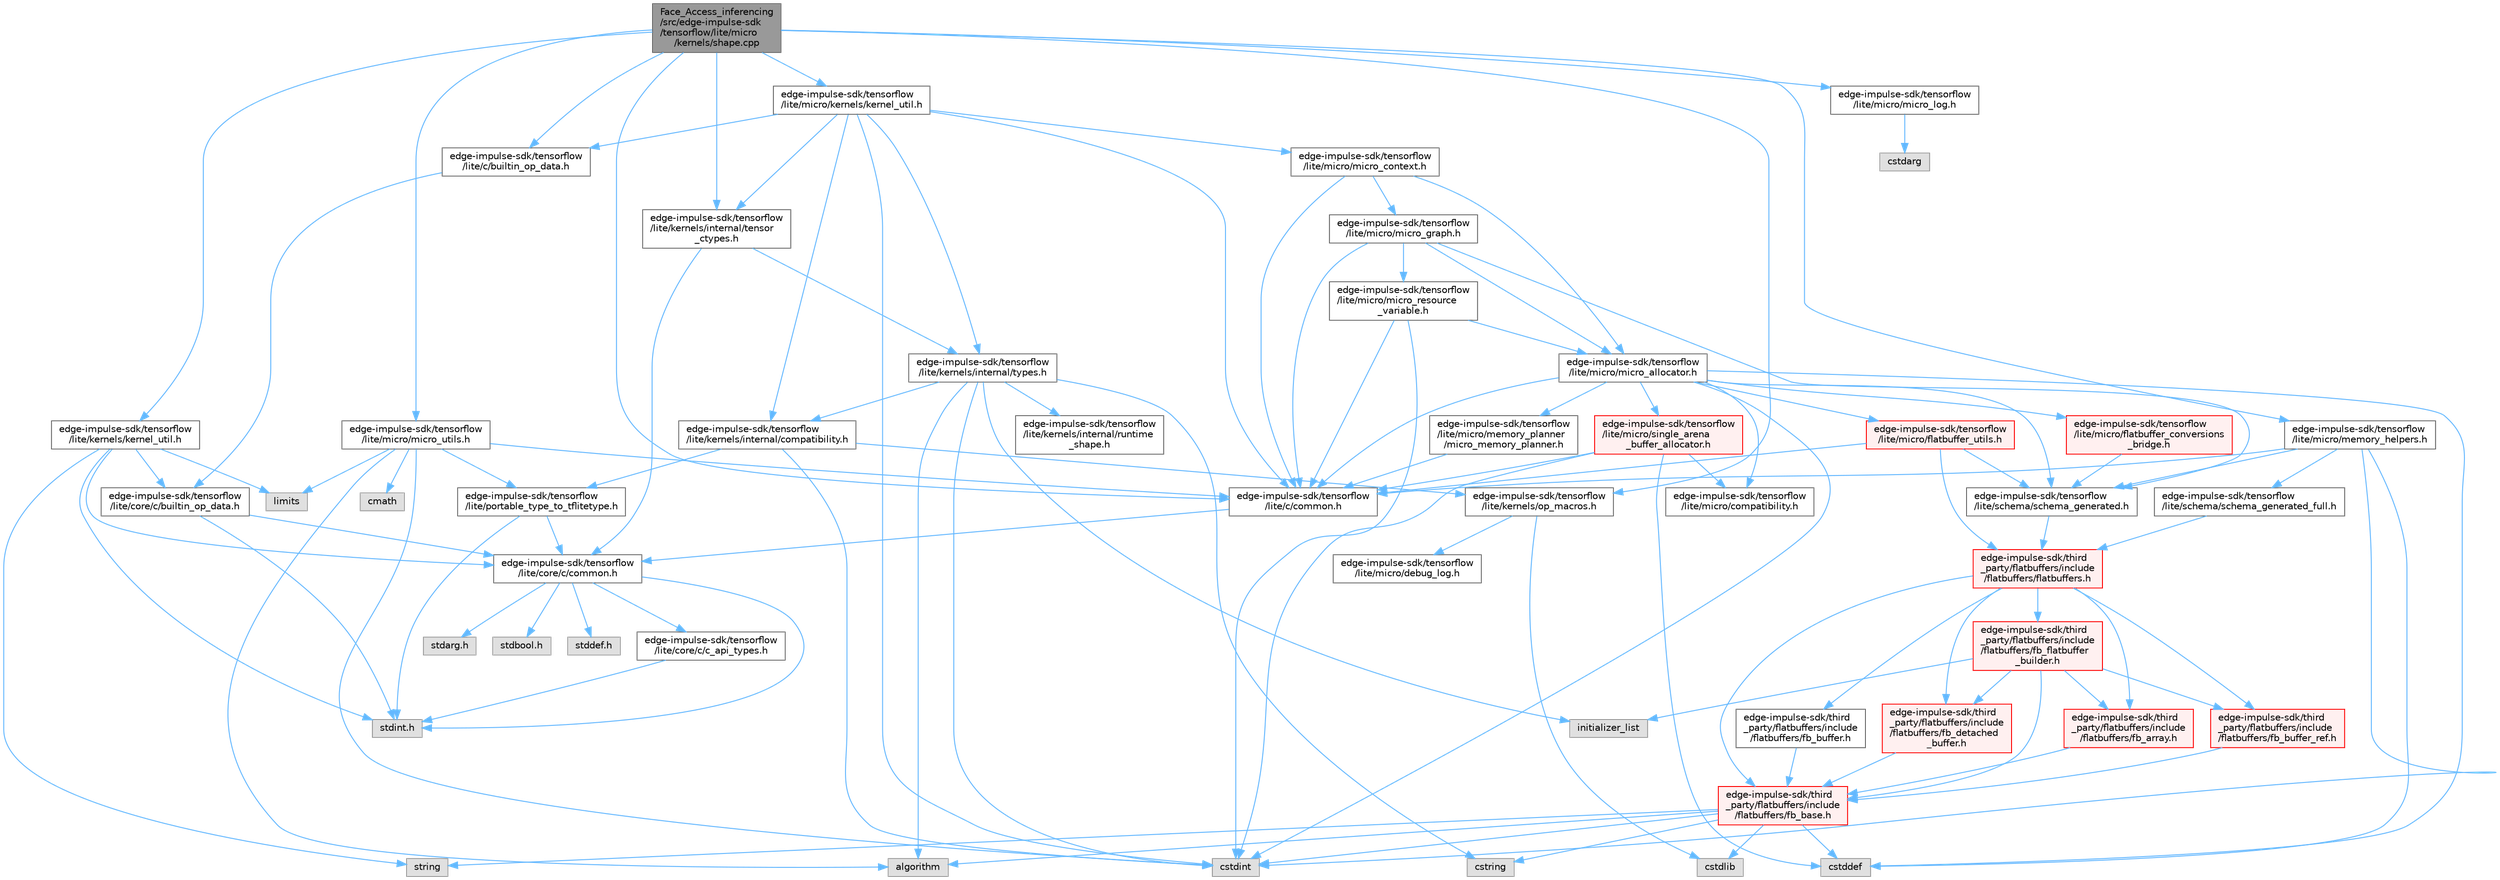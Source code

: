 digraph "Face_Access_inferencing/src/edge-impulse-sdk/tensorflow/lite/micro/kernels/shape.cpp"
{
 // LATEX_PDF_SIZE
  bgcolor="transparent";
  edge [fontname=Helvetica,fontsize=10,labelfontname=Helvetica,labelfontsize=10];
  node [fontname=Helvetica,fontsize=10,shape=box,height=0.2,width=0.4];
  Node1 [id="Node000001",label="Face_Access_inferencing\l/src/edge-impulse-sdk\l/tensorflow/lite/micro\l/kernels/shape.cpp",height=0.2,width=0.4,color="gray40", fillcolor="grey60", style="filled", fontcolor="black",tooltip=" "];
  Node1 -> Node2 [id="edge1_Node000001_Node000002",color="steelblue1",style="solid",tooltip=" "];
  Node2 [id="Node000002",label="edge-impulse-sdk/tensorflow\l/lite/c/builtin_op_data.h",height=0.2,width=0.4,color="grey40", fillcolor="white", style="filled",URL="$_face___access__inferencing_2src_2edge-impulse-sdk_2tensorflow_2lite_2c_2builtin__op__data_8h.html",tooltip=" "];
  Node2 -> Node3 [id="edge2_Node000002_Node000003",color="steelblue1",style="solid",tooltip=" "];
  Node3 [id="Node000003",label="edge-impulse-sdk/tensorflow\l/lite/core/c/builtin_op_data.h",height=0.2,width=0.4,color="grey40", fillcolor="white", style="filled",URL="$_face___access__inferencing_2src_2edge-impulse-sdk_2tensorflow_2lite_2core_2c_2builtin__op__data_8h.html",tooltip=" "];
  Node3 -> Node4 [id="edge3_Node000003_Node000004",color="steelblue1",style="solid",tooltip=" "];
  Node4 [id="Node000004",label="stdint.h",height=0.2,width=0.4,color="grey60", fillcolor="#E0E0E0", style="filled",tooltip=" "];
  Node3 -> Node5 [id="edge4_Node000003_Node000005",color="steelblue1",style="solid",tooltip=" "];
  Node5 [id="Node000005",label="edge-impulse-sdk/tensorflow\l/lite/core/c/common.h",height=0.2,width=0.4,color="grey40", fillcolor="white", style="filled",URL="$_face___access__inferencing_2src_2edge-impulse-sdk_2tensorflow_2lite_2core_2c_2common_8h.html",tooltip=" "];
  Node5 -> Node6 [id="edge5_Node000005_Node000006",color="steelblue1",style="solid",tooltip=" "];
  Node6 [id="Node000006",label="stdarg.h",height=0.2,width=0.4,color="grey60", fillcolor="#E0E0E0", style="filled",tooltip=" "];
  Node5 -> Node7 [id="edge6_Node000005_Node000007",color="steelblue1",style="solid",tooltip=" "];
  Node7 [id="Node000007",label="stdbool.h",height=0.2,width=0.4,color="grey60", fillcolor="#E0E0E0", style="filled",tooltip=" "];
  Node5 -> Node8 [id="edge7_Node000005_Node000008",color="steelblue1",style="solid",tooltip=" "];
  Node8 [id="Node000008",label="stddef.h",height=0.2,width=0.4,color="grey60", fillcolor="#E0E0E0", style="filled",tooltip=" "];
  Node5 -> Node4 [id="edge8_Node000005_Node000004",color="steelblue1",style="solid",tooltip=" "];
  Node5 -> Node9 [id="edge9_Node000005_Node000009",color="steelblue1",style="solid",tooltip=" "];
  Node9 [id="Node000009",label="edge-impulse-sdk/tensorflow\l/lite/core/c/c_api_types.h",height=0.2,width=0.4,color="grey40", fillcolor="white", style="filled",URL="$_face___access__inferencing_2src_2edge-impulse-sdk_2tensorflow_2lite_2core_2c_2c__api__types_8h.html",tooltip=" "];
  Node9 -> Node4 [id="edge10_Node000009_Node000004",color="steelblue1",style="solid",tooltip=" "];
  Node1 -> Node10 [id="edge11_Node000001_Node000010",color="steelblue1",style="solid",tooltip=" "];
  Node10 [id="Node000010",label="edge-impulse-sdk/tensorflow\l/lite/c/common.h",height=0.2,width=0.4,color="grey40", fillcolor="white", style="filled",URL="$_face___access__inferencing_2src_2edge-impulse-sdk_2tensorflow_2lite_2c_2common_8h.html",tooltip=" "];
  Node10 -> Node5 [id="edge12_Node000010_Node000005",color="steelblue1",style="solid",tooltip=" "];
  Node1 -> Node11 [id="edge13_Node000001_Node000011",color="steelblue1",style="solid",tooltip=" "];
  Node11 [id="Node000011",label="edge-impulse-sdk/tensorflow\l/lite/kernels/internal/tensor\l_ctypes.h",height=0.2,width=0.4,color="grey40", fillcolor="white", style="filled",URL="$_face___access__inferencing_2src_2edge-impulse-sdk_2tensorflow_2lite_2kernels_2internal_2tensor__ctypes_8h.html",tooltip=" "];
  Node11 -> Node5 [id="edge14_Node000011_Node000005",color="steelblue1",style="solid",tooltip=" "];
  Node11 -> Node12 [id="edge15_Node000011_Node000012",color="steelblue1",style="solid",tooltip=" "];
  Node12 [id="Node000012",label="edge-impulse-sdk/tensorflow\l/lite/kernels/internal/types.h",height=0.2,width=0.4,color="grey40", fillcolor="white", style="filled",URL="$_face___access__inferencing_2src_2edge-impulse-sdk_2tensorflow_2lite_2kernels_2internal_2types_8h.html",tooltip=" "];
  Node12 -> Node13 [id="edge16_Node000012_Node000013",color="steelblue1",style="solid",tooltip=" "];
  Node13 [id="Node000013",label="algorithm",height=0.2,width=0.4,color="grey60", fillcolor="#E0E0E0", style="filled",tooltip=" "];
  Node12 -> Node14 [id="edge17_Node000012_Node000014",color="steelblue1",style="solid",tooltip=" "];
  Node14 [id="Node000014",label="cstdint",height=0.2,width=0.4,color="grey60", fillcolor="#E0E0E0", style="filled",tooltip=" "];
  Node12 -> Node15 [id="edge18_Node000012_Node000015",color="steelblue1",style="solid",tooltip=" "];
  Node15 [id="Node000015",label="cstring",height=0.2,width=0.4,color="grey60", fillcolor="#E0E0E0", style="filled",tooltip=" "];
  Node12 -> Node16 [id="edge19_Node000012_Node000016",color="steelblue1",style="solid",tooltip=" "];
  Node16 [id="Node000016",label="initializer_list",height=0.2,width=0.4,color="grey60", fillcolor="#E0E0E0", style="filled",tooltip=" "];
  Node12 -> Node17 [id="edge20_Node000012_Node000017",color="steelblue1",style="solid",tooltip=" "];
  Node17 [id="Node000017",label="edge-impulse-sdk/tensorflow\l/lite/kernels/internal/compatibility.h",height=0.2,width=0.4,color="grey40", fillcolor="white", style="filled",URL="$_face___access__inferencing_2src_2edge-impulse-sdk_2tensorflow_2lite_2kernels_2internal_2compatibility_8h.html",tooltip=" "];
  Node17 -> Node14 [id="edge21_Node000017_Node000014",color="steelblue1",style="solid",tooltip=" "];
  Node17 -> Node18 [id="edge22_Node000017_Node000018",color="steelblue1",style="solid",tooltip=" "];
  Node18 [id="Node000018",label="edge-impulse-sdk/tensorflow\l/lite/portable_type_to_tflitetype.h",height=0.2,width=0.4,color="grey40", fillcolor="white", style="filled",URL="$_face___access__inferencing_2src_2edge-impulse-sdk_2tensorflow_2lite_2portable__type__to__tflitetype_8h.html",tooltip=" "];
  Node18 -> Node4 [id="edge23_Node000018_Node000004",color="steelblue1",style="solid",tooltip=" "];
  Node18 -> Node5 [id="edge24_Node000018_Node000005",color="steelblue1",style="solid",tooltip=" "];
  Node17 -> Node19 [id="edge25_Node000017_Node000019",color="steelblue1",style="solid",tooltip=" "];
  Node19 [id="Node000019",label="edge-impulse-sdk/tensorflow\l/lite/kernels/op_macros.h",height=0.2,width=0.4,color="grey40", fillcolor="white", style="filled",URL="$_face___access__inferencing_2src_2edge-impulse-sdk_2tensorflow_2lite_2kernels_2op__macros_8h.html",tooltip=" "];
  Node19 -> Node20 [id="edge26_Node000019_Node000020",color="steelblue1",style="solid",tooltip=" "];
  Node20 [id="Node000020",label="edge-impulse-sdk/tensorflow\l/lite/micro/debug_log.h",height=0.2,width=0.4,color="grey40", fillcolor="white", style="filled",URL="$_face___access__inferencing_2src_2edge-impulse-sdk_2tensorflow_2lite_2micro_2debug__log_8h.html",tooltip=" "];
  Node19 -> Node21 [id="edge27_Node000019_Node000021",color="steelblue1",style="solid",tooltip=" "];
  Node21 [id="Node000021",label="cstdlib",height=0.2,width=0.4,color="grey60", fillcolor="#E0E0E0", style="filled",tooltip=" "];
  Node12 -> Node22 [id="edge28_Node000012_Node000022",color="steelblue1",style="solid",tooltip=" "];
  Node22 [id="Node000022",label="edge-impulse-sdk/tensorflow\l/lite/kernels/internal/runtime\l_shape.h",height=0.2,width=0.4,color="grey40", fillcolor="white", style="filled",URL="$_face___access__inferencing_2src_2edge-impulse-sdk_2tensorflow_2lite_2kernels_2internal_2runtime__shape_8h.html",tooltip=" "];
  Node1 -> Node23 [id="edge29_Node000001_Node000023",color="steelblue1",style="solid",tooltip=" "];
  Node23 [id="Node000023",label="edge-impulse-sdk/tensorflow\l/lite/kernels/kernel_util.h",height=0.2,width=0.4,color="grey40", fillcolor="white", style="filled",URL="$_face___access__inferencing_2src_2edge-impulse-sdk_2tensorflow_2lite_2kernels_2kernel__util_8h.html",tooltip=" "];
  Node23 -> Node4 [id="edge30_Node000023_Node000004",color="steelblue1",style="solid",tooltip=" "];
  Node23 -> Node24 [id="edge31_Node000023_Node000024",color="steelblue1",style="solid",tooltip=" "];
  Node24 [id="Node000024",label="limits",height=0.2,width=0.4,color="grey60", fillcolor="#E0E0E0", style="filled",tooltip=" "];
  Node23 -> Node25 [id="edge32_Node000023_Node000025",color="steelblue1",style="solid",tooltip=" "];
  Node25 [id="Node000025",label="string",height=0.2,width=0.4,color="grey60", fillcolor="#E0E0E0", style="filled",tooltip=" "];
  Node23 -> Node3 [id="edge33_Node000023_Node000003",color="steelblue1",style="solid",tooltip=" "];
  Node23 -> Node5 [id="edge34_Node000023_Node000005",color="steelblue1",style="solid",tooltip=" "];
  Node1 -> Node19 [id="edge35_Node000001_Node000019",color="steelblue1",style="solid",tooltip=" "];
  Node1 -> Node26 [id="edge36_Node000001_Node000026",color="steelblue1",style="solid",tooltip=" "];
  Node26 [id="Node000026",label="edge-impulse-sdk/tensorflow\l/lite/micro/kernels/kernel_util.h",height=0.2,width=0.4,color="grey40", fillcolor="white", style="filled",URL="$_face___access__inferencing_2src_2edge-impulse-sdk_2tensorflow_2lite_2micro_2kernels_2kernel__util_8h.html",tooltip=" "];
  Node26 -> Node14 [id="edge37_Node000026_Node000014",color="steelblue1",style="solid",tooltip=" "];
  Node26 -> Node2 [id="edge38_Node000026_Node000002",color="steelblue1",style="solid",tooltip=" "];
  Node26 -> Node10 [id="edge39_Node000026_Node000010",color="steelblue1",style="solid",tooltip=" "];
  Node26 -> Node17 [id="edge40_Node000026_Node000017",color="steelblue1",style="solid",tooltip=" "];
  Node26 -> Node11 [id="edge41_Node000026_Node000011",color="steelblue1",style="solid",tooltip=" "];
  Node26 -> Node12 [id="edge42_Node000026_Node000012",color="steelblue1",style="solid",tooltip=" "];
  Node26 -> Node27 [id="edge43_Node000026_Node000027",color="steelblue1",style="solid",tooltip=" "];
  Node27 [id="Node000027",label="edge-impulse-sdk/tensorflow\l/lite/micro/micro_context.h",height=0.2,width=0.4,color="grey40", fillcolor="white", style="filled",URL="$_face___access__inferencing_2src_2edge-impulse-sdk_2tensorflow_2lite_2micro_2micro__context_8h.html",tooltip=" "];
  Node27 -> Node10 [id="edge44_Node000027_Node000010",color="steelblue1",style="solid",tooltip=" "];
  Node27 -> Node28 [id="edge45_Node000027_Node000028",color="steelblue1",style="solid",tooltip=" "];
  Node28 [id="Node000028",label="edge-impulse-sdk/tensorflow\l/lite/micro/micro_allocator.h",height=0.2,width=0.4,color="grey40", fillcolor="white", style="filled",URL="$_face___access__inferencing_2src_2edge-impulse-sdk_2tensorflow_2lite_2micro_2micro__allocator_8h.html",tooltip=" "];
  Node28 -> Node29 [id="edge46_Node000028_Node000029",color="steelblue1",style="solid",tooltip=" "];
  Node29 [id="Node000029",label="cstddef",height=0.2,width=0.4,color="grey60", fillcolor="#E0E0E0", style="filled",tooltip=" "];
  Node28 -> Node14 [id="edge47_Node000028_Node000014",color="steelblue1",style="solid",tooltip=" "];
  Node28 -> Node10 [id="edge48_Node000028_Node000010",color="steelblue1",style="solid",tooltip=" "];
  Node28 -> Node30 [id="edge49_Node000028_Node000030",color="steelblue1",style="solid",tooltip=" "];
  Node30 [id="Node000030",label="edge-impulse-sdk/tensorflow\l/lite/micro/single_arena\l_buffer_allocator.h",height=0.2,width=0.4,color="red", fillcolor="#FFF0F0", style="filled",URL="$_face___access__inferencing_2src_2edge-impulse-sdk_2tensorflow_2lite_2micro_2single__arena__buffer__allocator_8h.html",tooltip=" "];
  Node30 -> Node29 [id="edge50_Node000030_Node000029",color="steelblue1",style="solid",tooltip=" "];
  Node30 -> Node14 [id="edge51_Node000030_Node000014",color="steelblue1",style="solid",tooltip=" "];
  Node30 -> Node10 [id="edge52_Node000030_Node000010",color="steelblue1",style="solid",tooltip=" "];
  Node30 -> Node33 [id="edge53_Node000030_Node000033",color="steelblue1",style="solid",tooltip=" "];
  Node33 [id="Node000033",label="edge-impulse-sdk/tensorflow\l/lite/micro/compatibility.h",height=0.2,width=0.4,color="grey40", fillcolor="white", style="filled",URL="$_face___access__inferencing_2src_2edge-impulse-sdk_2tensorflow_2lite_2micro_2compatibility_8h.html",tooltip=" "];
  Node28 -> Node33 [id="edge54_Node000028_Node000033",color="steelblue1",style="solid",tooltip=" "];
  Node28 -> Node34 [id="edge55_Node000028_Node000034",color="steelblue1",style="solid",tooltip=" "];
  Node34 [id="Node000034",label="edge-impulse-sdk/tensorflow\l/lite/micro/flatbuffer_utils.h",height=0.2,width=0.4,color="red", fillcolor="#FFF0F0", style="filled",URL="$_face___access__inferencing_2src_2edge-impulse-sdk_2tensorflow_2lite_2micro_2flatbuffer__utils_8h.html",tooltip=" "];
  Node34 -> Node35 [id="edge56_Node000034_Node000035",color="steelblue1",style="solid",tooltip=" "];
  Node35 [id="Node000035",label="edge-impulse-sdk/third\l_party/flatbuffers/include\l/flatbuffers/flatbuffers.h",height=0.2,width=0.4,color="red", fillcolor="#FFF0F0", style="filled",URL="$_face___access__inferencing_2src_2edge-impulse-sdk_2third__party_2flatbuffers_2include_2flatbuffers_2flatbuffers_8h.html",tooltip=" "];
  Node35 -> Node36 [id="edge57_Node000035_Node000036",color="steelblue1",style="solid",tooltip=" "];
  Node36 [id="Node000036",label="edge-impulse-sdk/third\l_party/flatbuffers/include\l/flatbuffers/fb_array.h",height=0.2,width=0.4,color="red", fillcolor="#FFF0F0", style="filled",URL="$fb__array_8h.html",tooltip=" "];
  Node36 -> Node37 [id="edge58_Node000036_Node000037",color="steelblue1",style="solid",tooltip=" "];
  Node37 [id="Node000037",label="edge-impulse-sdk/third\l_party/flatbuffers/include\l/flatbuffers/fb_base.h",height=0.2,width=0.4,color="red", fillcolor="#FFF0F0", style="filled",URL="$fb__base_8h.html",tooltip=" "];
  Node37 -> Node14 [id="edge59_Node000037_Node000014",color="steelblue1",style="solid",tooltip=" "];
  Node37 -> Node29 [id="edge60_Node000037_Node000029",color="steelblue1",style="solid",tooltip=" "];
  Node37 -> Node21 [id="edge61_Node000037_Node000021",color="steelblue1",style="solid",tooltip=" "];
  Node37 -> Node15 [id="edge62_Node000037_Node000015",color="steelblue1",style="solid",tooltip=" "];
  Node37 -> Node25 [id="edge63_Node000037_Node000025",color="steelblue1",style="solid",tooltip=" "];
  Node37 -> Node13 [id="edge64_Node000037_Node000013",color="steelblue1",style="solid",tooltip=" "];
  Node35 -> Node37 [id="edge65_Node000035_Node000037",color="steelblue1",style="solid",tooltip=" "];
  Node35 -> Node47 [id="edge66_Node000035_Node000047",color="steelblue1",style="solid",tooltip=" "];
  Node47 [id="Node000047",label="edge-impulse-sdk/third\l_party/flatbuffers/include\l/flatbuffers/fb_buffer.h",height=0.2,width=0.4,color="grey40", fillcolor="white", style="filled",URL="$fb__buffer_8h.html",tooltip=" "];
  Node47 -> Node37 [id="edge67_Node000047_Node000037",color="steelblue1",style="solid",tooltip=" "];
  Node35 -> Node48 [id="edge68_Node000035_Node000048",color="steelblue1",style="solid",tooltip=" "];
  Node48 [id="Node000048",label="edge-impulse-sdk/third\l_party/flatbuffers/include\l/flatbuffers/fb_buffer_ref.h",height=0.2,width=0.4,color="red", fillcolor="#FFF0F0", style="filled",URL="$fb__buffer__ref_8h.html",tooltip=" "];
  Node48 -> Node37 [id="edge69_Node000048_Node000037",color="steelblue1",style="solid",tooltip=" "];
  Node35 -> Node50 [id="edge70_Node000035_Node000050",color="steelblue1",style="solid",tooltip=" "];
  Node50 [id="Node000050",label="edge-impulse-sdk/third\l_party/flatbuffers/include\l/flatbuffers/fb_detached\l_buffer.h",height=0.2,width=0.4,color="red", fillcolor="#FFF0F0", style="filled",URL="$fb__detached__buffer_8h.html",tooltip=" "];
  Node50 -> Node37 [id="edge71_Node000050_Node000037",color="steelblue1",style="solid",tooltip=" "];
  Node35 -> Node53 [id="edge72_Node000035_Node000053",color="steelblue1",style="solid",tooltip=" "];
  Node53 [id="Node000053",label="edge-impulse-sdk/third\l_party/flatbuffers/include\l/flatbuffers/fb_flatbuffer\l_builder.h",height=0.2,width=0.4,color="red", fillcolor="#FFF0F0", style="filled",URL="$fb__flatbuffer__builder_8h.html",tooltip=" "];
  Node53 -> Node16 [id="edge73_Node000053_Node000016",color="steelblue1",style="solid",tooltip=" "];
  Node53 -> Node36 [id="edge74_Node000053_Node000036",color="steelblue1",style="solid",tooltip=" "];
  Node53 -> Node37 [id="edge75_Node000053_Node000037",color="steelblue1",style="solid",tooltip=" "];
  Node53 -> Node48 [id="edge76_Node000053_Node000048",color="steelblue1",style="solid",tooltip=" "];
  Node53 -> Node50 [id="edge77_Node000053_Node000050",color="steelblue1",style="solid",tooltip=" "];
  Node34 -> Node10 [id="edge78_Node000034_Node000010",color="steelblue1",style="solid",tooltip=" "];
  Node34 -> Node66 [id="edge79_Node000034_Node000066",color="steelblue1",style="solid",tooltip=" "];
  Node66 [id="Node000066",label="edge-impulse-sdk/tensorflow\l/lite/schema/schema_generated.h",height=0.2,width=0.4,color="grey40", fillcolor="white", style="filled",URL="$_face___access__inferencing_2src_2edge-impulse-sdk_2tensorflow_2lite_2schema_2schema__generated_8h.html",tooltip=" "];
  Node66 -> Node35 [id="edge80_Node000066_Node000035",color="steelblue1",style="solid",tooltip=" "];
  Node28 -> Node67 [id="edge81_Node000028_Node000067",color="steelblue1",style="solid",tooltip=" "];
  Node67 [id="Node000067",label="edge-impulse-sdk/tensorflow\l/lite/micro/memory_planner\l/micro_memory_planner.h",height=0.2,width=0.4,color="grey40", fillcolor="white", style="filled",URL="$_face___access__inferencing_2src_2edge-impulse-sdk_2tensorflow_2lite_2micro_2memory__planner_2micro__memory__planner_8h.html",tooltip=" "];
  Node67 -> Node10 [id="edge82_Node000067_Node000010",color="steelblue1",style="solid",tooltip=" "];
  Node28 -> Node68 [id="edge83_Node000028_Node000068",color="steelblue1",style="solid",tooltip=" "];
  Node68 [id="Node000068",label="edge-impulse-sdk/tensorflow\l/lite/micro/flatbuffer_conversions\l_bridge.h",height=0.2,width=0.4,color="red", fillcolor="#FFF0F0", style="filled",URL="$_face___access__inferencing_2src_2edge-impulse-sdk_2tensorflow_2lite_2micro_2flatbuffer__conversions__bridge_8h.html",tooltip=" "];
  Node68 -> Node66 [id="edge84_Node000068_Node000066",color="steelblue1",style="solid",tooltip=" "];
  Node28 -> Node66 [id="edge85_Node000028_Node000066",color="steelblue1",style="solid",tooltip=" "];
  Node27 -> Node73 [id="edge86_Node000027_Node000073",color="steelblue1",style="solid",tooltip=" "];
  Node73 [id="Node000073",label="edge-impulse-sdk/tensorflow\l/lite/micro/micro_graph.h",height=0.2,width=0.4,color="grey40", fillcolor="white", style="filled",URL="$_face___access__inferencing_2src_2edge-impulse-sdk_2tensorflow_2lite_2micro_2micro__graph_8h.html",tooltip=" "];
  Node73 -> Node10 [id="edge87_Node000073_Node000010",color="steelblue1",style="solid",tooltip=" "];
  Node73 -> Node28 [id="edge88_Node000073_Node000028",color="steelblue1",style="solid",tooltip=" "];
  Node73 -> Node74 [id="edge89_Node000073_Node000074",color="steelblue1",style="solid",tooltip=" "];
  Node74 [id="Node000074",label="edge-impulse-sdk/tensorflow\l/lite/micro/micro_resource\l_variable.h",height=0.2,width=0.4,color="grey40", fillcolor="white", style="filled",URL="$_face___access__inferencing_2src_2edge-impulse-sdk_2tensorflow_2lite_2micro_2micro__resource__variable_8h.html",tooltip=" "];
  Node74 -> Node14 [id="edge90_Node000074_Node000014",color="steelblue1",style="solid",tooltip=" "];
  Node74 -> Node10 [id="edge91_Node000074_Node000010",color="steelblue1",style="solid",tooltip=" "];
  Node74 -> Node28 [id="edge92_Node000074_Node000028",color="steelblue1",style="solid",tooltip=" "];
  Node73 -> Node66 [id="edge93_Node000073_Node000066",color="steelblue1",style="solid",tooltip=" "];
  Node1 -> Node75 [id="edge94_Node000001_Node000075",color="steelblue1",style="solid",tooltip=" "];
  Node75 [id="Node000075",label="edge-impulse-sdk/tensorflow\l/lite/micro/memory_helpers.h",height=0.2,width=0.4,color="grey40", fillcolor="white", style="filled",URL="$_face___access__inferencing_2src_2edge-impulse-sdk_2tensorflow_2lite_2micro_2memory__helpers_8h.html",tooltip=" "];
  Node75 -> Node29 [id="edge95_Node000075_Node000029",color="steelblue1",style="solid",tooltip=" "];
  Node75 -> Node14 [id="edge96_Node000075_Node000014",color="steelblue1",style="solid",tooltip=" "];
  Node75 -> Node10 [id="edge97_Node000075_Node000010",color="steelblue1",style="solid",tooltip=" "];
  Node75 -> Node66 [id="edge98_Node000075_Node000066",color="steelblue1",style="solid",tooltip=" "];
  Node75 -> Node76 [id="edge99_Node000075_Node000076",color="steelblue1",style="solid",tooltip=" "];
  Node76 [id="Node000076",label="edge-impulse-sdk/tensorflow\l/lite/schema/schema_generated_full.h",height=0.2,width=0.4,color="grey40", fillcolor="white", style="filled",URL="$schema__generated__full_8h.html",tooltip=" "];
  Node76 -> Node35 [id="edge100_Node000076_Node000035",color="steelblue1",style="solid",tooltip=" "];
  Node1 -> Node77 [id="edge101_Node000001_Node000077",color="steelblue1",style="solid",tooltip=" "];
  Node77 [id="Node000077",label="edge-impulse-sdk/tensorflow\l/lite/micro/micro_log.h",height=0.2,width=0.4,color="grey40", fillcolor="white", style="filled",URL="$_face___access__inferencing_2src_2edge-impulse-sdk_2tensorflow_2lite_2micro_2micro__log_8h.html",tooltip=" "];
  Node77 -> Node72 [id="edge102_Node000077_Node000072",color="steelblue1",style="solid",tooltip=" "];
  Node72 [id="Node000072",label="cstdarg",height=0.2,width=0.4,color="grey60", fillcolor="#E0E0E0", style="filled",tooltip=" "];
  Node1 -> Node78 [id="edge103_Node000001_Node000078",color="steelblue1",style="solid",tooltip=" "];
  Node78 [id="Node000078",label="edge-impulse-sdk/tensorflow\l/lite/micro/micro_utils.h",height=0.2,width=0.4,color="grey40", fillcolor="white", style="filled",URL="$_face___access__inferencing_2src_2edge-impulse-sdk_2tensorflow_2lite_2micro_2micro__utils_8h.html",tooltip=" "];
  Node78 -> Node13 [id="edge104_Node000078_Node000013",color="steelblue1",style="solid",tooltip=" "];
  Node78 -> Node79 [id="edge105_Node000078_Node000079",color="steelblue1",style="solid",tooltip=" "];
  Node79 [id="Node000079",label="cmath",height=0.2,width=0.4,color="grey60", fillcolor="#E0E0E0", style="filled",tooltip=" "];
  Node78 -> Node14 [id="edge106_Node000078_Node000014",color="steelblue1",style="solid",tooltip=" "];
  Node78 -> Node18 [id="edge107_Node000078_Node000018",color="steelblue1",style="solid",tooltip=" "];
  Node78 -> Node24 [id="edge108_Node000078_Node000024",color="steelblue1",style="solid",tooltip=" "];
  Node78 -> Node10 [id="edge109_Node000078_Node000010",color="steelblue1",style="solid",tooltip=" "];
}
